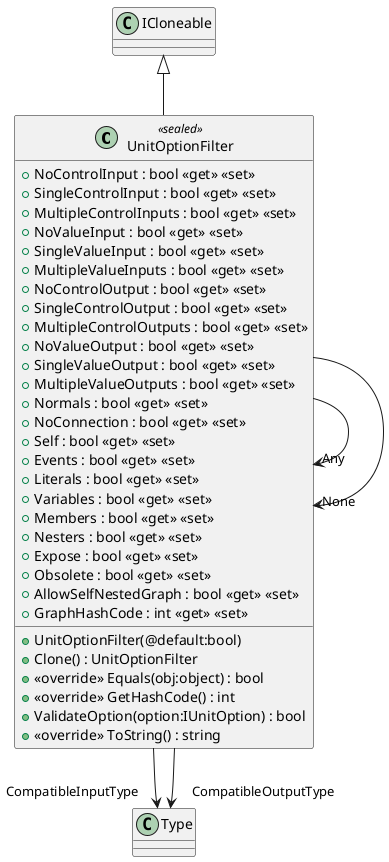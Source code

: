@startuml
class UnitOptionFilter <<sealed>> {
    + UnitOptionFilter(@default:bool)
    + NoControlInput : bool <<get>> <<set>>
    + SingleControlInput : bool <<get>> <<set>>
    + MultipleControlInputs : bool <<get>> <<set>>
    + NoValueInput : bool <<get>> <<set>>
    + SingleValueInput : bool <<get>> <<set>>
    + MultipleValueInputs : bool <<get>> <<set>>
    + NoControlOutput : bool <<get>> <<set>>
    + SingleControlOutput : bool <<get>> <<set>>
    + MultipleControlOutputs : bool <<get>> <<set>>
    + NoValueOutput : bool <<get>> <<set>>
    + SingleValueOutput : bool <<get>> <<set>>
    + MultipleValueOutputs : bool <<get>> <<set>>
    + Normals : bool <<get>> <<set>>
    + NoConnection : bool <<get>> <<set>>
    + Self : bool <<get>> <<set>>
    + Events : bool <<get>> <<set>>
    + Literals : bool <<get>> <<set>>
    + Variables : bool <<get>> <<set>>
    + Members : bool <<get>> <<set>>
    + Nesters : bool <<get>> <<set>>
    + Expose : bool <<get>> <<set>>
    + Obsolete : bool <<get>> <<set>>
    + AllowSelfNestedGraph : bool <<get>> <<set>>
    + GraphHashCode : int <<get>> <<set>>
    + Clone() : UnitOptionFilter
    + <<override>> Equals(obj:object) : bool
    + <<override>> GetHashCode() : int
    + ValidateOption(option:IUnitOption) : bool
    + <<override>> ToString() : string
}
ICloneable <|-- UnitOptionFilter
UnitOptionFilter --> "CompatibleInputType" Type
UnitOptionFilter --> "CompatibleOutputType" Type
UnitOptionFilter --> "Any" UnitOptionFilter
UnitOptionFilter --> "None" UnitOptionFilter
@enduml
